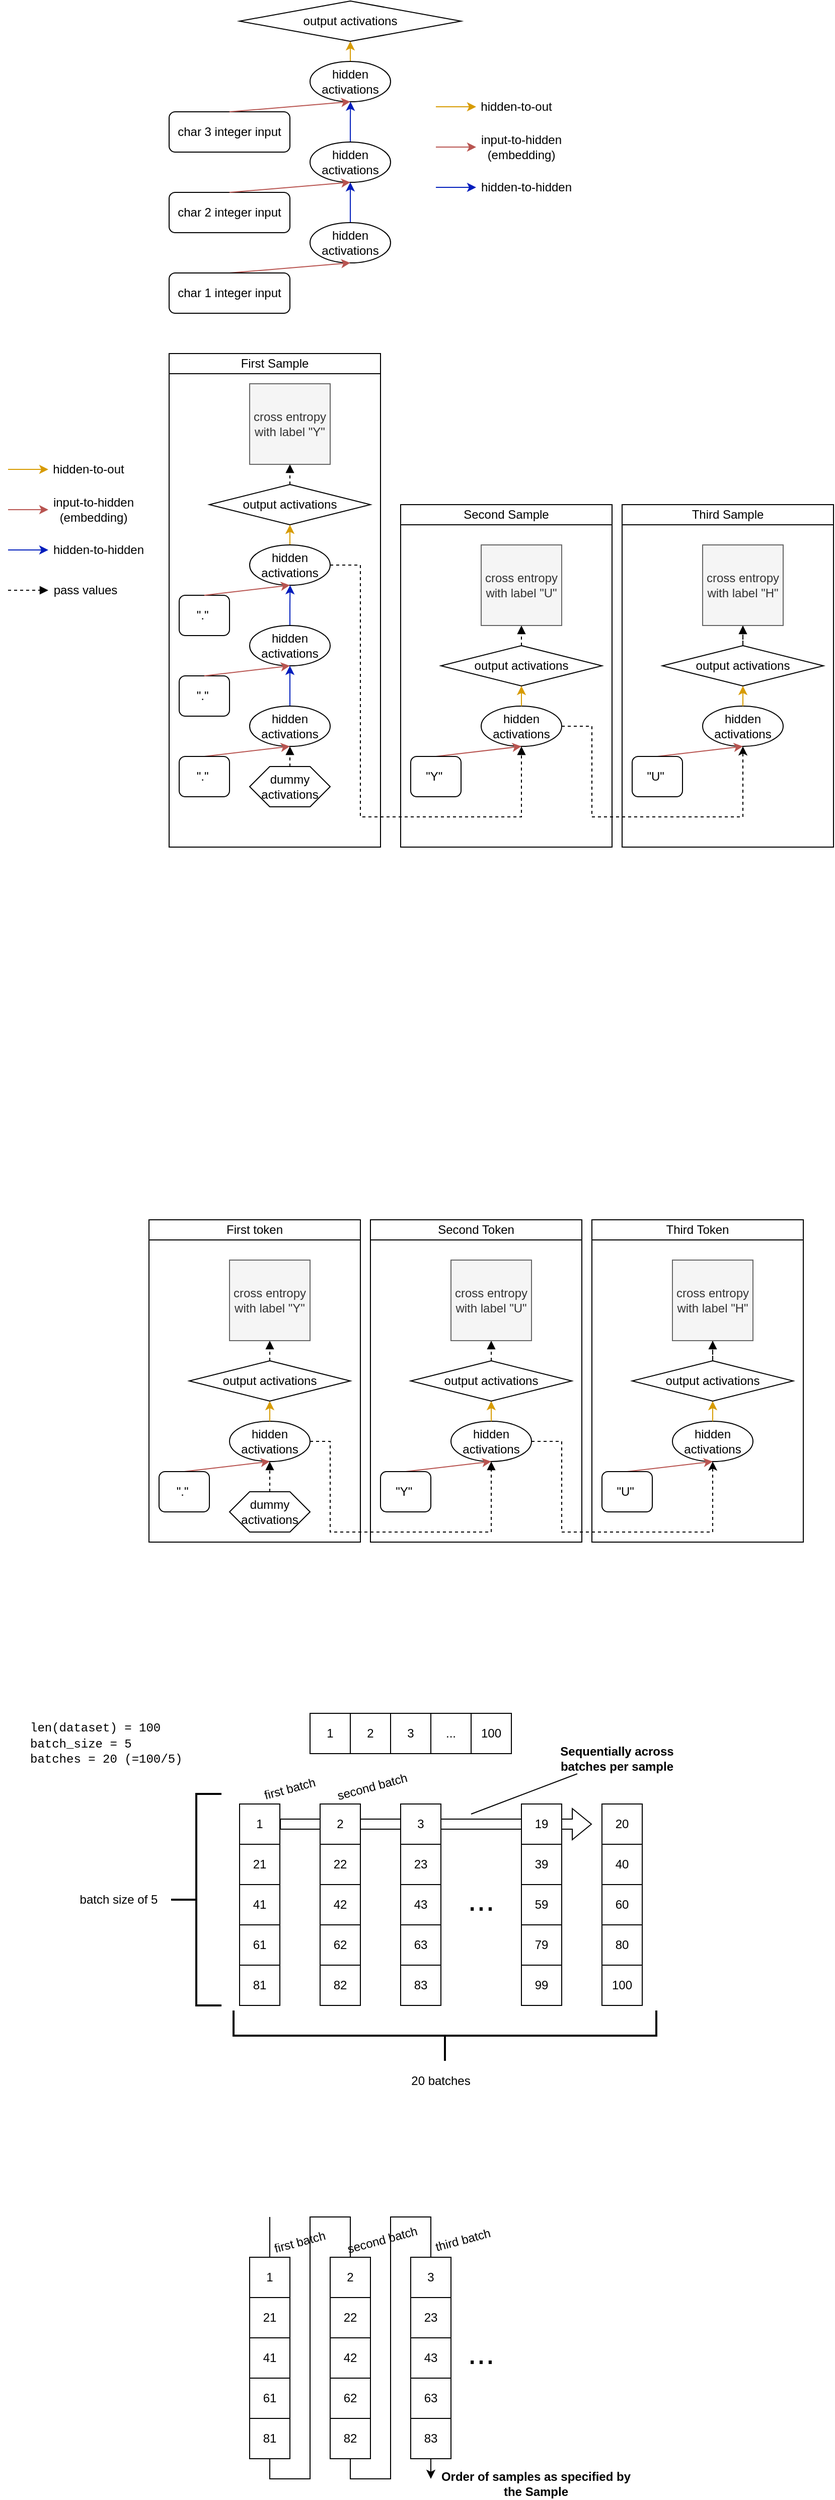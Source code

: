 <mxfile version="21.7.4" type="device">
  <diagram name="Page-1" id="3hGJmoj-orTdDMjbY5x5">
    <mxGraphModel dx="1886" dy="640" grid="1" gridSize="10" guides="1" tooltips="1" connect="1" arrows="1" fold="1" page="1" pageScale="1" pageWidth="827" pageHeight="1169" math="0" shadow="0">
      <root>
        <mxCell id="0" />
        <mxCell id="1" parent="0" />
        <mxCell id="2jY6_2lJNfAR5JcigIlx-311" value="" style="endArrow=classic;html=1;rounded=0;" edge="1" parent="1">
          <mxGeometry width="50" height="50" relative="1" as="geometry">
            <mxPoint x="260" y="2340" as="sourcePoint" />
            <mxPoint x="420" y="2600" as="targetPoint" />
            <Array as="points">
              <mxPoint x="260" y="2600" />
              <mxPoint x="300" y="2600" />
              <mxPoint x="300" y="2340" />
              <mxPoint x="340" y="2340" />
              <mxPoint x="340" y="2600" />
              <mxPoint x="380" y="2600" />
              <mxPoint x="380" y="2340" />
              <mxPoint x="420" y="2340" />
            </Array>
          </mxGeometry>
        </mxCell>
        <mxCell id="2jY6_2lJNfAR5JcigIlx-250" value="" style="shape=flexArrow;endArrow=classic;html=1;rounded=0;" edge="1" parent="1" source="2jY6_2lJNfAR5JcigIlx-205">
          <mxGeometry width="50" height="50" relative="1" as="geometry">
            <mxPoint x="390" y="2060" as="sourcePoint" />
            <mxPoint x="580" y="1950" as="targetPoint" />
          </mxGeometry>
        </mxCell>
        <mxCell id="2jY6_2lJNfAR5JcigIlx-109" value="" style="rounded=0;whiteSpace=wrap;html=1;fillColor=none;" vertex="1" parent="1">
          <mxGeometry x="160" y="490" width="210" height="490" as="geometry" />
        </mxCell>
        <mxCell id="2jY6_2lJNfAR5JcigIlx-124" value="" style="rounded=0;whiteSpace=wrap;html=1;fillColor=none;" vertex="1" parent="1">
          <mxGeometry x="580" y="1350" width="210" height="320" as="geometry" />
        </mxCell>
        <mxCell id="2jY6_2lJNfAR5JcigIlx-168" value="" style="rounded=0;whiteSpace=wrap;html=1;fillColor=none;" vertex="1" parent="1">
          <mxGeometry x="360" y="1350" width="210" height="320" as="geometry" />
        </mxCell>
        <mxCell id="2jY6_2lJNfAR5JcigIlx-178" value="" style="rounded=0;whiteSpace=wrap;html=1;fillColor=none;" vertex="1" parent="1">
          <mxGeometry x="140" y="1350" width="210" height="320" as="geometry" />
        </mxCell>
        <mxCell id="2jY6_2lJNfAR5JcigIlx-113" value="" style="rounded=0;whiteSpace=wrap;html=1;fillColor=none;" vertex="1" parent="1">
          <mxGeometry x="610" y="640" width="210" height="340" as="geometry" />
        </mxCell>
        <mxCell id="2jY6_2lJNfAR5JcigIlx-17" style="edgeStyle=orthogonalEdgeStyle;rounded=0;orthogonalLoop=1;jettySize=auto;html=1;exitX=0.5;exitY=0;exitDx=0;exitDy=0;entryX=0.5;entryY=1;entryDx=0;entryDy=0;fillColor=#0050ef;strokeColor=#001DBC;" edge="1" parent="1" source="2jY6_2lJNfAR5JcigIlx-2" target="2jY6_2lJNfAR5JcigIlx-11">
          <mxGeometry relative="1" as="geometry" />
        </mxCell>
        <mxCell id="2jY6_2lJNfAR5JcigIlx-2" value="hidden&lt;br style=&quot;border-color: var(--border-color);&quot;&gt;activations" style="ellipse;whiteSpace=wrap;html=1;" vertex="1" parent="1">
          <mxGeometry x="300" y="360" width="80" height="40" as="geometry" />
        </mxCell>
        <mxCell id="2jY6_2lJNfAR5JcigIlx-10" style="rounded=0;orthogonalLoop=1;jettySize=auto;html=1;exitX=0.5;exitY=0;exitDx=0;exitDy=0;entryX=0.5;entryY=1;entryDx=0;entryDy=0;fillColor=#f8cecc;strokeColor=#b85450;" edge="1" parent="1" source="2jY6_2lJNfAR5JcigIlx-7" target="2jY6_2lJNfAR5JcigIlx-2">
          <mxGeometry relative="1" as="geometry" />
        </mxCell>
        <mxCell id="2jY6_2lJNfAR5JcigIlx-7" value="char 1 integer input" style="rounded=1;whiteSpace=wrap;html=1;" vertex="1" parent="1">
          <mxGeometry x="160" y="410" width="120" height="40" as="geometry" />
        </mxCell>
        <mxCell id="2jY6_2lJNfAR5JcigIlx-8" value="char 2 integer input" style="rounded=1;whiteSpace=wrap;html=1;" vertex="1" parent="1">
          <mxGeometry x="160" y="330" width="120" height="40" as="geometry" />
        </mxCell>
        <mxCell id="2jY6_2lJNfAR5JcigIlx-9" value="char 3 integer input" style="rounded=1;whiteSpace=wrap;html=1;" vertex="1" parent="1">
          <mxGeometry x="160" y="250" width="120" height="40" as="geometry" />
        </mxCell>
        <mxCell id="2jY6_2lJNfAR5JcigIlx-18" style="edgeStyle=orthogonalEdgeStyle;rounded=0;orthogonalLoop=1;jettySize=auto;html=1;exitX=0.5;exitY=0;exitDx=0;exitDy=0;fillColor=#0050ef;strokeColor=#001DBC;" edge="1" parent="1" source="2jY6_2lJNfAR5JcigIlx-11">
          <mxGeometry relative="1" as="geometry">
            <mxPoint x="340.207" y="240" as="targetPoint" />
          </mxGeometry>
        </mxCell>
        <mxCell id="2jY6_2lJNfAR5JcigIlx-11" value="hidden&lt;br style=&quot;border-color: var(--border-color);&quot;&gt;activations" style="ellipse;whiteSpace=wrap;html=1;" vertex="1" parent="1">
          <mxGeometry x="300" y="280" width="80" height="40" as="geometry" />
        </mxCell>
        <mxCell id="2jY6_2lJNfAR5JcigIlx-19" style="edgeStyle=orthogonalEdgeStyle;rounded=0;orthogonalLoop=1;jettySize=auto;html=1;exitX=0.5;exitY=0;exitDx=0;exitDy=0;entryX=0.5;entryY=1;entryDx=0;entryDy=0;fillColor=#ffe6cc;strokeColor=#d79b00;" edge="1" parent="1" source="2jY6_2lJNfAR5JcigIlx-13" target="2jY6_2lJNfAR5JcigIlx-15">
          <mxGeometry relative="1" as="geometry" />
        </mxCell>
        <mxCell id="2jY6_2lJNfAR5JcigIlx-13" value="hidden&lt;br&gt;activations" style="ellipse;whiteSpace=wrap;html=1;" vertex="1" parent="1">
          <mxGeometry x="300" y="200" width="80" height="40" as="geometry" />
        </mxCell>
        <mxCell id="2jY6_2lJNfAR5JcigIlx-15" value="output activations" style="rhombus;whiteSpace=wrap;html=1;" vertex="1" parent="1">
          <mxGeometry x="230" y="140" width="220" height="40" as="geometry" />
        </mxCell>
        <mxCell id="2jY6_2lJNfAR5JcigIlx-20" value="" style="endArrow=classic;html=1;rounded=0;fillColor=#ffe6cc;strokeColor=#d79b00;" edge="1" parent="1">
          <mxGeometry width="50" height="50" relative="1" as="geometry">
            <mxPoint y="605" as="sourcePoint" />
            <mxPoint x="40" y="605" as="targetPoint" />
          </mxGeometry>
        </mxCell>
        <mxCell id="2jY6_2lJNfAR5JcigIlx-21" value="hidden-to-out" style="text;html=1;strokeColor=none;fillColor=none;align=center;verticalAlign=middle;whiteSpace=wrap;rounded=0;" vertex="1" parent="1">
          <mxGeometry x="40" y="590" width="80" height="30" as="geometry" />
        </mxCell>
        <mxCell id="2jY6_2lJNfAR5JcigIlx-22" value="input-to-hidden (embedding)" style="text;html=1;strokeColor=none;fillColor=none;align=center;verticalAlign=middle;whiteSpace=wrap;rounded=0;" vertex="1" parent="1">
          <mxGeometry x="40" y="630" width="90" height="30" as="geometry" />
        </mxCell>
        <mxCell id="2jY6_2lJNfAR5JcigIlx-23" value="" style="endArrow=classic;html=1;rounded=0;fillColor=#f8cecc;strokeColor=#b85450;" edge="1" parent="1">
          <mxGeometry width="50" height="50" relative="1" as="geometry">
            <mxPoint y="645" as="sourcePoint" />
            <mxPoint x="40" y="645" as="targetPoint" />
          </mxGeometry>
        </mxCell>
        <mxCell id="2jY6_2lJNfAR5JcigIlx-24" value="hidden-to-hidden" style="text;html=1;strokeColor=none;fillColor=none;align=center;verticalAlign=middle;whiteSpace=wrap;rounded=0;" vertex="1" parent="1">
          <mxGeometry x="40" y="670" width="100" height="30" as="geometry" />
        </mxCell>
        <mxCell id="2jY6_2lJNfAR5JcigIlx-25" value="" style="endArrow=classic;html=1;rounded=0;fillColor=#0050ef;strokeColor=#001DBC;" edge="1" parent="1">
          <mxGeometry width="50" height="50" relative="1" as="geometry">
            <mxPoint y="685" as="sourcePoint" />
            <mxPoint x="40" y="685" as="targetPoint" />
          </mxGeometry>
        </mxCell>
        <mxCell id="2jY6_2lJNfAR5JcigIlx-12" style="rounded=0;orthogonalLoop=1;jettySize=auto;html=1;exitX=0.5;exitY=0;exitDx=0;exitDy=0;entryX=0.5;entryY=1;entryDx=0;entryDy=0;fillColor=#f8cecc;strokeColor=#b85450;" edge="1" parent="1" source="2jY6_2lJNfAR5JcigIlx-8" target="2jY6_2lJNfAR5JcigIlx-11">
          <mxGeometry relative="1" as="geometry" />
        </mxCell>
        <mxCell id="2jY6_2lJNfAR5JcigIlx-14" style="rounded=0;orthogonalLoop=1;jettySize=auto;html=1;exitX=0.5;exitY=0;exitDx=0;exitDy=0;entryX=0.5;entryY=1;entryDx=0;entryDy=0;fillColor=#f8cecc;strokeColor=#b85450;" edge="1" parent="1" source="2jY6_2lJNfAR5JcigIlx-9" target="2jY6_2lJNfAR5JcigIlx-13">
          <mxGeometry relative="1" as="geometry" />
        </mxCell>
        <mxCell id="2jY6_2lJNfAR5JcigIlx-44" style="edgeStyle=orthogonalEdgeStyle;rounded=0;orthogonalLoop=1;jettySize=auto;html=1;exitX=0.5;exitY=0;exitDx=0;exitDy=0;entryX=0.5;entryY=1;entryDx=0;entryDy=0;fillColor=#0050ef;strokeColor=#001DBC;" edge="1" parent="1" source="2jY6_2lJNfAR5JcigIlx-45" target="2jY6_2lJNfAR5JcigIlx-51">
          <mxGeometry relative="1" as="geometry" />
        </mxCell>
        <mxCell id="2jY6_2lJNfAR5JcigIlx-45" value="hidden&lt;br style=&quot;border-color: var(--border-color);&quot;&gt;activations" style="ellipse;whiteSpace=wrap;html=1;" vertex="1" parent="1">
          <mxGeometry x="240" y="840" width="80" height="40" as="geometry" />
        </mxCell>
        <mxCell id="2jY6_2lJNfAR5JcigIlx-46" style="rounded=0;orthogonalLoop=1;jettySize=auto;html=1;exitX=0.5;exitY=0;exitDx=0;exitDy=0;entryX=0.5;entryY=1;entryDx=0;entryDy=0;fillColor=#f8cecc;strokeColor=#b85450;" edge="1" parent="1" source="2jY6_2lJNfAR5JcigIlx-47" target="2jY6_2lJNfAR5JcigIlx-45">
          <mxGeometry relative="1" as="geometry" />
        </mxCell>
        <mxCell id="2jY6_2lJNfAR5JcigIlx-47" value="&quot;.&quot;&amp;nbsp;" style="rounded=1;whiteSpace=wrap;html=1;" vertex="1" parent="1">
          <mxGeometry x="170" y="890" width="50" height="40" as="geometry" />
        </mxCell>
        <mxCell id="2jY6_2lJNfAR5JcigIlx-48" value="&quot;.&quot;&amp;nbsp;" style="rounded=1;whiteSpace=wrap;html=1;" vertex="1" parent="1">
          <mxGeometry x="170" y="810" width="50" height="40" as="geometry" />
        </mxCell>
        <mxCell id="2jY6_2lJNfAR5JcigIlx-49" value="&quot;.&quot;&amp;nbsp;" style="rounded=1;whiteSpace=wrap;html=1;" vertex="1" parent="1">
          <mxGeometry x="170" y="730" width="50" height="40" as="geometry" />
        </mxCell>
        <mxCell id="2jY6_2lJNfAR5JcigIlx-50" style="edgeStyle=orthogonalEdgeStyle;rounded=0;orthogonalLoop=1;jettySize=auto;html=1;exitX=0.5;exitY=0;exitDx=0;exitDy=0;fillColor=#0050ef;strokeColor=#001DBC;" edge="1" parent="1" source="2jY6_2lJNfAR5JcigIlx-51">
          <mxGeometry relative="1" as="geometry">
            <mxPoint x="280.207" y="720" as="targetPoint" />
          </mxGeometry>
        </mxCell>
        <mxCell id="2jY6_2lJNfAR5JcigIlx-51" value="hidden&lt;br style=&quot;border-color: var(--border-color);&quot;&gt;activations" style="ellipse;whiteSpace=wrap;html=1;" vertex="1" parent="1">
          <mxGeometry x="240" y="760" width="80" height="40" as="geometry" />
        </mxCell>
        <mxCell id="2jY6_2lJNfAR5JcigIlx-52" style="edgeStyle=orthogonalEdgeStyle;rounded=0;orthogonalLoop=1;jettySize=auto;html=1;exitX=0.5;exitY=0;exitDx=0;exitDy=0;entryX=0.5;entryY=1;entryDx=0;entryDy=0;fillColor=#ffe6cc;strokeColor=#d79b00;" edge="1" parent="1" source="2jY6_2lJNfAR5JcigIlx-53" target="2jY6_2lJNfAR5JcigIlx-54">
          <mxGeometry relative="1" as="geometry" />
        </mxCell>
        <mxCell id="2jY6_2lJNfAR5JcigIlx-53" value="hidden&lt;br&gt;activations" style="ellipse;whiteSpace=wrap;html=1;" vertex="1" parent="1">
          <mxGeometry x="240" y="680" width="80" height="40" as="geometry" />
        </mxCell>
        <mxCell id="2jY6_2lJNfAR5JcigIlx-103" style="edgeStyle=orthogonalEdgeStyle;rounded=0;orthogonalLoop=1;jettySize=auto;html=1;exitX=0.5;exitY=0;exitDx=0;exitDy=0;entryX=0.5;entryY=1;entryDx=0;entryDy=0;dashed=1;endArrow=block;endFill=1;" edge="1" parent="1" source="2jY6_2lJNfAR5JcigIlx-54" target="2jY6_2lJNfAR5JcigIlx-102">
          <mxGeometry relative="1" as="geometry" />
        </mxCell>
        <mxCell id="2jY6_2lJNfAR5JcigIlx-54" value="output activations" style="rhombus;whiteSpace=wrap;html=1;" vertex="1" parent="1">
          <mxGeometry x="200" y="620" width="160" height="40" as="geometry" />
        </mxCell>
        <mxCell id="2jY6_2lJNfAR5JcigIlx-55" style="rounded=0;orthogonalLoop=1;jettySize=auto;html=1;exitX=0.5;exitY=0;exitDx=0;exitDy=0;entryX=0.5;entryY=1;entryDx=0;entryDy=0;fillColor=#f8cecc;strokeColor=#b85450;" edge="1" parent="1" source="2jY6_2lJNfAR5JcigIlx-48" target="2jY6_2lJNfAR5JcigIlx-51">
          <mxGeometry relative="1" as="geometry" />
        </mxCell>
        <mxCell id="2jY6_2lJNfAR5JcigIlx-56" style="rounded=0;orthogonalLoop=1;jettySize=auto;html=1;exitX=0.5;exitY=0;exitDx=0;exitDy=0;entryX=0.5;entryY=1;entryDx=0;entryDy=0;fillColor=#f8cecc;strokeColor=#b85450;" edge="1" parent="1" source="2jY6_2lJNfAR5JcigIlx-49" target="2jY6_2lJNfAR5JcigIlx-53">
          <mxGeometry relative="1" as="geometry" />
        </mxCell>
        <mxCell id="2jY6_2lJNfAR5JcigIlx-57" style="edgeStyle=orthogonalEdgeStyle;rounded=0;orthogonalLoop=1;jettySize=auto;html=1;exitX=0.5;exitY=0;exitDx=0;exitDy=0;dashed=1;endArrow=block;endFill=1;" edge="1" parent="1" source="2jY6_2lJNfAR5JcigIlx-58">
          <mxGeometry relative="1" as="geometry">
            <mxPoint x="280" y="880" as="targetPoint" />
          </mxGeometry>
        </mxCell>
        <mxCell id="2jY6_2lJNfAR5JcigIlx-58" value="dummy activations" style="shape=hexagon;perimeter=hexagonPerimeter2;whiteSpace=wrap;html=1;fixedSize=1;" vertex="1" parent="1">
          <mxGeometry x="240" y="900" width="80" height="40" as="geometry" />
        </mxCell>
        <mxCell id="2jY6_2lJNfAR5JcigIlx-59" value="" style="endArrow=block;html=1;rounded=0;dashed=1;endFill=1;" edge="1" parent="1">
          <mxGeometry width="50" height="50" relative="1" as="geometry">
            <mxPoint y="725" as="sourcePoint" />
            <mxPoint x="40" y="725" as="targetPoint" />
          </mxGeometry>
        </mxCell>
        <mxCell id="2jY6_2lJNfAR5JcigIlx-61" value="pass values" style="text;html=1;strokeColor=none;fillColor=none;align=center;verticalAlign=middle;whiteSpace=wrap;rounded=0;" vertex="1" parent="1">
          <mxGeometry x="42" y="710" width="70" height="30" as="geometry" />
        </mxCell>
        <mxCell id="2jY6_2lJNfAR5JcigIlx-98" style="edgeStyle=orthogonalEdgeStyle;rounded=0;orthogonalLoop=1;jettySize=auto;html=1;exitX=1;exitY=0.5;exitDx=0;exitDy=0;entryX=0.5;entryY=1;entryDx=0;entryDy=0;dashed=1;" edge="1" parent="1" source="2jY6_2lJNfAR5JcigIlx-79" target="2jY6_2lJNfAR5JcigIlx-93">
          <mxGeometry relative="1" as="geometry">
            <Array as="points">
              <mxPoint x="580" y="860" />
              <mxPoint x="580" y="950" />
              <mxPoint x="730" y="950" />
            </Array>
          </mxGeometry>
        </mxCell>
        <mxCell id="2jY6_2lJNfAR5JcigIlx-79" value="hidden&lt;br style=&quot;border-color: var(--border-color);&quot;&gt;activations" style="ellipse;whiteSpace=wrap;html=1;" vertex="1" parent="1">
          <mxGeometry x="470" y="840" width="80" height="40" as="geometry" />
        </mxCell>
        <mxCell id="2jY6_2lJNfAR5JcigIlx-80" style="rounded=0;orthogonalLoop=1;jettySize=auto;html=1;exitX=0.5;exitY=0;exitDx=0;exitDy=0;entryX=0.5;entryY=1;entryDx=0;entryDy=0;fillColor=#f8cecc;strokeColor=#b85450;" edge="1" source="2jY6_2lJNfAR5JcigIlx-81" target="2jY6_2lJNfAR5JcigIlx-79" parent="1">
          <mxGeometry relative="1" as="geometry" />
        </mxCell>
        <mxCell id="2jY6_2lJNfAR5JcigIlx-81" value="&quot;Y&quot;&amp;nbsp;" style="rounded=1;whiteSpace=wrap;html=1;" vertex="1" parent="1">
          <mxGeometry x="400" y="890" width="50" height="40" as="geometry" />
        </mxCell>
        <mxCell id="2jY6_2lJNfAR5JcigIlx-86" style="edgeStyle=orthogonalEdgeStyle;rounded=0;orthogonalLoop=1;jettySize=auto;html=1;exitX=0.5;exitY=0;exitDx=0;exitDy=0;entryX=0.5;entryY=1;entryDx=0;entryDy=0;fillColor=#ffe6cc;strokeColor=#d79b00;" edge="1" target="2jY6_2lJNfAR5JcigIlx-88" parent="1">
          <mxGeometry relative="1" as="geometry">
            <mxPoint x="510" y="840" as="sourcePoint" />
          </mxGeometry>
        </mxCell>
        <mxCell id="2jY6_2lJNfAR5JcigIlx-107" style="edgeStyle=orthogonalEdgeStyle;rounded=0;orthogonalLoop=1;jettySize=auto;html=1;exitX=0.5;exitY=0;exitDx=0;exitDy=0;entryX=0.5;entryY=1;entryDx=0;entryDy=0;dashed=1;endArrow=block;endFill=1;" edge="1" parent="1" source="2jY6_2lJNfAR5JcigIlx-88" target="2jY6_2lJNfAR5JcigIlx-105">
          <mxGeometry relative="1" as="geometry" />
        </mxCell>
        <mxCell id="2jY6_2lJNfAR5JcigIlx-88" value="output activations" style="rhombus;whiteSpace=wrap;html=1;" vertex="1" parent="1">
          <mxGeometry x="430" y="780" width="160" height="40" as="geometry" />
        </mxCell>
        <mxCell id="2jY6_2lJNfAR5JcigIlx-91" style="edgeStyle=orthogonalEdgeStyle;rounded=0;orthogonalLoop=1;jettySize=auto;html=1;exitX=1;exitY=0.5;exitDx=0;exitDy=0;dashed=1;endArrow=block;endFill=1;" edge="1" parent="1">
          <mxGeometry relative="1" as="geometry">
            <mxPoint x="510" y="880" as="targetPoint" />
            <mxPoint x="320" y="700" as="sourcePoint" />
            <Array as="points">
              <mxPoint x="350" y="700" />
              <mxPoint x="350" y="950" />
              <mxPoint x="510" y="950" />
            </Array>
          </mxGeometry>
        </mxCell>
        <mxCell id="2jY6_2lJNfAR5JcigIlx-93" value="hidden&lt;br style=&quot;border-color: var(--border-color);&quot;&gt;activations" style="ellipse;whiteSpace=wrap;html=1;" vertex="1" parent="1">
          <mxGeometry x="690" y="840" width="80" height="40" as="geometry" />
        </mxCell>
        <mxCell id="2jY6_2lJNfAR5JcigIlx-94" style="rounded=0;orthogonalLoop=1;jettySize=auto;html=1;exitX=0.5;exitY=0;exitDx=0;exitDy=0;entryX=0.5;entryY=1;entryDx=0;entryDy=0;fillColor=#f8cecc;strokeColor=#b85450;" edge="1" source="2jY6_2lJNfAR5JcigIlx-95" target="2jY6_2lJNfAR5JcigIlx-93" parent="1">
          <mxGeometry relative="1" as="geometry" />
        </mxCell>
        <mxCell id="2jY6_2lJNfAR5JcigIlx-95" value="&quot;U&quot;&amp;nbsp;" style="rounded=1;whiteSpace=wrap;html=1;" vertex="1" parent="1">
          <mxGeometry x="620" y="890" width="50" height="40" as="geometry" />
        </mxCell>
        <mxCell id="2jY6_2lJNfAR5JcigIlx-96" style="edgeStyle=orthogonalEdgeStyle;rounded=0;orthogonalLoop=1;jettySize=auto;html=1;exitX=0.5;exitY=0;exitDx=0;exitDy=0;entryX=0.5;entryY=1;entryDx=0;entryDy=0;fillColor=#ffe6cc;strokeColor=#d79b00;" edge="1" target="2jY6_2lJNfAR5JcigIlx-97" parent="1">
          <mxGeometry relative="1" as="geometry">
            <mxPoint x="730" y="840" as="sourcePoint" />
          </mxGeometry>
        </mxCell>
        <mxCell id="2jY6_2lJNfAR5JcigIlx-108" style="edgeStyle=orthogonalEdgeStyle;rounded=0;orthogonalLoop=1;jettySize=auto;html=1;entryX=0.5;entryY=1;entryDx=0;entryDy=0;dashed=1;endArrow=block;endFill=1;" edge="1" parent="1" source="2jY6_2lJNfAR5JcigIlx-97" target="2jY6_2lJNfAR5JcigIlx-106">
          <mxGeometry relative="1" as="geometry" />
        </mxCell>
        <mxCell id="2jY6_2lJNfAR5JcigIlx-97" value="output activations" style="rhombus;whiteSpace=wrap;html=1;" vertex="1" parent="1">
          <mxGeometry x="650" y="780" width="160" height="40" as="geometry" />
        </mxCell>
        <mxCell id="2jY6_2lJNfAR5JcigIlx-102" value="cross entropy with label &quot;Y&quot;" style="whiteSpace=wrap;html=1;aspect=fixed;fillColor=#f5f5f5;fontColor=#333333;strokeColor=#666666;" vertex="1" parent="1">
          <mxGeometry x="240" y="520" width="80" height="80" as="geometry" />
        </mxCell>
        <mxCell id="2jY6_2lJNfAR5JcigIlx-105" value="cross entropy with label &quot;U&quot;" style="whiteSpace=wrap;html=1;aspect=fixed;fillColor=#f5f5f5;fontColor=#333333;strokeColor=#666666;" vertex="1" parent="1">
          <mxGeometry x="470" y="680" width="80" height="80" as="geometry" />
        </mxCell>
        <mxCell id="2jY6_2lJNfAR5JcigIlx-106" value="cross entropy with label &quot;H&quot;" style="whiteSpace=wrap;html=1;aspect=fixed;fillColor=#f5f5f5;fontColor=#333333;strokeColor=#666666;" vertex="1" parent="1">
          <mxGeometry x="690" y="680" width="80" height="80" as="geometry" />
        </mxCell>
        <mxCell id="2jY6_2lJNfAR5JcigIlx-110" value="First Sample" style="text;html=1;align=center;verticalAlign=middle;whiteSpace=wrap;rounded=0;strokeColor=default;" vertex="1" parent="1">
          <mxGeometry x="160" y="490" width="210" height="20" as="geometry" />
        </mxCell>
        <mxCell id="2jY6_2lJNfAR5JcigIlx-111" value="" style="rounded=0;whiteSpace=wrap;html=1;fillColor=none;" vertex="1" parent="1">
          <mxGeometry x="390" y="640" width="210" height="340" as="geometry" />
        </mxCell>
        <mxCell id="2jY6_2lJNfAR5JcigIlx-112" value="Second Sample" style="text;html=1;align=center;verticalAlign=middle;whiteSpace=wrap;rounded=0;strokeColor=default;" vertex="1" parent="1">
          <mxGeometry x="390" y="640" width="210" height="20" as="geometry" />
        </mxCell>
        <mxCell id="2jY6_2lJNfAR5JcigIlx-114" value="Third Sample" style="text;html=1;align=center;verticalAlign=middle;whiteSpace=wrap;rounded=0;strokeColor=default;" vertex="1" parent="1">
          <mxGeometry x="610" y="640" width="210" height="20" as="geometry" />
        </mxCell>
        <mxCell id="2jY6_2lJNfAR5JcigIlx-149" style="edgeStyle=orthogonalEdgeStyle;rounded=0;orthogonalLoop=1;jettySize=auto;html=1;exitX=1;exitY=0.5;exitDx=0;exitDy=0;entryX=0.5;entryY=1;entryDx=0;entryDy=0;dashed=1;" edge="1" parent="1" source="2jY6_2lJNfAR5JcigIlx-150" target="2jY6_2lJNfAR5JcigIlx-157">
          <mxGeometry relative="1" as="geometry">
            <Array as="points">
              <mxPoint x="550" y="1570" />
              <mxPoint x="550" y="1660" />
              <mxPoint x="700" y="1660" />
            </Array>
          </mxGeometry>
        </mxCell>
        <mxCell id="2jY6_2lJNfAR5JcigIlx-150" value="hidden&lt;br style=&quot;border-color: var(--border-color);&quot;&gt;activations" style="ellipse;whiteSpace=wrap;html=1;" vertex="1" parent="1">
          <mxGeometry x="440" y="1550" width="80" height="40" as="geometry" />
        </mxCell>
        <mxCell id="2jY6_2lJNfAR5JcigIlx-151" style="rounded=0;orthogonalLoop=1;jettySize=auto;html=1;exitX=0.5;exitY=0;exitDx=0;exitDy=0;entryX=0.5;entryY=1;entryDx=0;entryDy=0;fillColor=#f8cecc;strokeColor=#b85450;" edge="1" parent="1" source="2jY6_2lJNfAR5JcigIlx-152" target="2jY6_2lJNfAR5JcigIlx-150">
          <mxGeometry relative="1" as="geometry" />
        </mxCell>
        <mxCell id="2jY6_2lJNfAR5JcigIlx-152" value="&quot;Y&quot;&amp;nbsp;" style="rounded=1;whiteSpace=wrap;html=1;" vertex="1" parent="1">
          <mxGeometry x="370" y="1600" width="50" height="40" as="geometry" />
        </mxCell>
        <mxCell id="2jY6_2lJNfAR5JcigIlx-153" style="edgeStyle=orthogonalEdgeStyle;rounded=0;orthogonalLoop=1;jettySize=auto;html=1;exitX=0.5;exitY=0;exitDx=0;exitDy=0;entryX=0.5;entryY=1;entryDx=0;entryDy=0;fillColor=#ffe6cc;strokeColor=#d79b00;" edge="1" parent="1" target="2jY6_2lJNfAR5JcigIlx-155">
          <mxGeometry relative="1" as="geometry">
            <mxPoint x="480" y="1550" as="sourcePoint" />
          </mxGeometry>
        </mxCell>
        <mxCell id="2jY6_2lJNfAR5JcigIlx-154" style="edgeStyle=orthogonalEdgeStyle;rounded=0;orthogonalLoop=1;jettySize=auto;html=1;exitX=0.5;exitY=0;exitDx=0;exitDy=0;entryX=0.5;entryY=1;entryDx=0;entryDy=0;dashed=1;endArrow=block;endFill=1;" edge="1" parent="1" source="2jY6_2lJNfAR5JcigIlx-155" target="2jY6_2lJNfAR5JcigIlx-164">
          <mxGeometry relative="1" as="geometry" />
        </mxCell>
        <mxCell id="2jY6_2lJNfAR5JcigIlx-155" value="output activations" style="rhombus;whiteSpace=wrap;html=1;" vertex="1" parent="1">
          <mxGeometry x="400" y="1490" width="160" height="40" as="geometry" />
        </mxCell>
        <mxCell id="2jY6_2lJNfAR5JcigIlx-157" value="hidden&lt;br style=&quot;border-color: var(--border-color);&quot;&gt;activations" style="ellipse;whiteSpace=wrap;html=1;" vertex="1" parent="1">
          <mxGeometry x="660" y="1550" width="80" height="40" as="geometry" />
        </mxCell>
        <mxCell id="2jY6_2lJNfAR5JcigIlx-158" style="rounded=0;orthogonalLoop=1;jettySize=auto;html=1;exitX=0.5;exitY=0;exitDx=0;exitDy=0;entryX=0.5;entryY=1;entryDx=0;entryDy=0;fillColor=#f8cecc;strokeColor=#b85450;" edge="1" parent="1" source="2jY6_2lJNfAR5JcigIlx-159" target="2jY6_2lJNfAR5JcigIlx-157">
          <mxGeometry relative="1" as="geometry" />
        </mxCell>
        <mxCell id="2jY6_2lJNfAR5JcigIlx-159" value="&quot;U&quot;&amp;nbsp;" style="rounded=1;whiteSpace=wrap;html=1;" vertex="1" parent="1">
          <mxGeometry x="590" y="1600" width="50" height="40" as="geometry" />
        </mxCell>
        <mxCell id="2jY6_2lJNfAR5JcigIlx-160" style="edgeStyle=orthogonalEdgeStyle;rounded=0;orthogonalLoop=1;jettySize=auto;html=1;exitX=0.5;exitY=0;exitDx=0;exitDy=0;entryX=0.5;entryY=1;entryDx=0;entryDy=0;fillColor=#ffe6cc;strokeColor=#d79b00;" edge="1" parent="1" target="2jY6_2lJNfAR5JcigIlx-162">
          <mxGeometry relative="1" as="geometry">
            <mxPoint x="700" y="1550" as="sourcePoint" />
          </mxGeometry>
        </mxCell>
        <mxCell id="2jY6_2lJNfAR5JcigIlx-161" style="edgeStyle=orthogonalEdgeStyle;rounded=0;orthogonalLoop=1;jettySize=auto;html=1;entryX=0.5;entryY=1;entryDx=0;entryDy=0;dashed=1;endArrow=block;endFill=1;" edge="1" parent="1" source="2jY6_2lJNfAR5JcigIlx-162" target="2jY6_2lJNfAR5JcigIlx-165">
          <mxGeometry relative="1" as="geometry" />
        </mxCell>
        <mxCell id="2jY6_2lJNfAR5JcigIlx-162" value="output activations" style="rhombus;whiteSpace=wrap;html=1;" vertex="1" parent="1">
          <mxGeometry x="620" y="1490" width="160" height="40" as="geometry" />
        </mxCell>
        <mxCell id="2jY6_2lJNfAR5JcigIlx-164" value="cross entropy with label &quot;U&quot;" style="whiteSpace=wrap;html=1;aspect=fixed;fillColor=#f5f5f5;fontColor=#333333;strokeColor=#666666;" vertex="1" parent="1">
          <mxGeometry x="440" y="1390" width="80" height="80" as="geometry" />
        </mxCell>
        <mxCell id="2jY6_2lJNfAR5JcigIlx-165" value="cross entropy with label &quot;H&quot;" style="whiteSpace=wrap;html=1;aspect=fixed;fillColor=#f5f5f5;fontColor=#333333;strokeColor=#666666;" vertex="1" parent="1">
          <mxGeometry x="660" y="1390" width="80" height="80" as="geometry" />
        </mxCell>
        <mxCell id="2jY6_2lJNfAR5JcigIlx-169" value="Second Token" style="text;html=1;align=center;verticalAlign=middle;whiteSpace=wrap;rounded=0;strokeColor=default;" vertex="1" parent="1">
          <mxGeometry x="360" y="1350" width="210" height="20" as="geometry" />
        </mxCell>
        <mxCell id="2jY6_2lJNfAR5JcigIlx-170" value="Third Token" style="text;html=1;align=center;verticalAlign=middle;whiteSpace=wrap;rounded=0;strokeColor=default;" vertex="1" parent="1">
          <mxGeometry x="580" y="1350" width="210" height="20" as="geometry" />
        </mxCell>
        <mxCell id="2jY6_2lJNfAR5JcigIlx-184" style="edgeStyle=orthogonalEdgeStyle;rounded=0;orthogonalLoop=1;jettySize=auto;html=1;exitX=1;exitY=0.5;exitDx=0;exitDy=0;entryX=0.5;entryY=1;entryDx=0;entryDy=0;dashed=1;endArrow=block;endFill=1;" edge="1" parent="1" source="2jY6_2lJNfAR5JcigIlx-171" target="2jY6_2lJNfAR5JcigIlx-150">
          <mxGeometry relative="1" as="geometry">
            <Array as="points">
              <mxPoint x="320" y="1570" />
              <mxPoint x="320" y="1660" />
              <mxPoint x="480" y="1660" />
            </Array>
          </mxGeometry>
        </mxCell>
        <mxCell id="2jY6_2lJNfAR5JcigIlx-171" value="hidden&lt;br style=&quot;border-color: var(--border-color);&quot;&gt;activations" style="ellipse;whiteSpace=wrap;html=1;" vertex="1" parent="1">
          <mxGeometry x="220" y="1550" width="80" height="40" as="geometry" />
        </mxCell>
        <mxCell id="2jY6_2lJNfAR5JcigIlx-172" style="rounded=0;orthogonalLoop=1;jettySize=auto;html=1;exitX=0.5;exitY=0;exitDx=0;exitDy=0;entryX=0.5;entryY=1;entryDx=0;entryDy=0;fillColor=#f8cecc;strokeColor=#b85450;" edge="1" source="2jY6_2lJNfAR5JcigIlx-173" target="2jY6_2lJNfAR5JcigIlx-171" parent="1">
          <mxGeometry relative="1" as="geometry" />
        </mxCell>
        <mxCell id="2jY6_2lJNfAR5JcigIlx-173" value="&quot;.&quot;&amp;nbsp;" style="rounded=1;whiteSpace=wrap;html=1;" vertex="1" parent="1">
          <mxGeometry x="150" y="1600" width="50" height="40" as="geometry" />
        </mxCell>
        <mxCell id="2jY6_2lJNfAR5JcigIlx-174" style="edgeStyle=orthogonalEdgeStyle;rounded=0;orthogonalLoop=1;jettySize=auto;html=1;exitX=0.5;exitY=0;exitDx=0;exitDy=0;entryX=0.5;entryY=1;entryDx=0;entryDy=0;fillColor=#ffe6cc;strokeColor=#d79b00;" edge="1" target="2jY6_2lJNfAR5JcigIlx-176" parent="1">
          <mxGeometry relative="1" as="geometry">
            <mxPoint x="260" y="1550" as="sourcePoint" />
          </mxGeometry>
        </mxCell>
        <mxCell id="2jY6_2lJNfAR5JcigIlx-175" style="edgeStyle=orthogonalEdgeStyle;rounded=0;orthogonalLoop=1;jettySize=auto;html=1;exitX=0.5;exitY=0;exitDx=0;exitDy=0;entryX=0.5;entryY=1;entryDx=0;entryDy=0;dashed=1;endArrow=block;endFill=1;" edge="1" source="2jY6_2lJNfAR5JcigIlx-176" target="2jY6_2lJNfAR5JcigIlx-177" parent="1">
          <mxGeometry relative="1" as="geometry" />
        </mxCell>
        <mxCell id="2jY6_2lJNfAR5JcigIlx-176" value="output activations" style="rhombus;whiteSpace=wrap;html=1;" vertex="1" parent="1">
          <mxGeometry x="180" y="1490" width="160" height="40" as="geometry" />
        </mxCell>
        <mxCell id="2jY6_2lJNfAR5JcigIlx-177" value="cross entropy with label &quot;Y&quot;" style="whiteSpace=wrap;html=1;aspect=fixed;fillColor=#f5f5f5;fontColor=#333333;strokeColor=#666666;" vertex="1" parent="1">
          <mxGeometry x="220" y="1390" width="80" height="80" as="geometry" />
        </mxCell>
        <mxCell id="2jY6_2lJNfAR5JcigIlx-179" value="First token" style="text;html=1;align=center;verticalAlign=middle;whiteSpace=wrap;rounded=0;strokeColor=default;" vertex="1" parent="1">
          <mxGeometry x="140" y="1350" width="210" height="20" as="geometry" />
        </mxCell>
        <mxCell id="2jY6_2lJNfAR5JcigIlx-183" style="edgeStyle=orthogonalEdgeStyle;rounded=0;orthogonalLoop=1;jettySize=auto;html=1;entryX=0.571;entryY=0.75;entryDx=0;entryDy=0;entryPerimeter=0;endArrow=block;endFill=1;dashed=1;" edge="1" parent="1" source="2jY6_2lJNfAR5JcigIlx-180" target="2jY6_2lJNfAR5JcigIlx-178">
          <mxGeometry relative="1" as="geometry" />
        </mxCell>
        <mxCell id="2jY6_2lJNfAR5JcigIlx-180" value="dummy activations" style="shape=hexagon;perimeter=hexagonPerimeter2;whiteSpace=wrap;html=1;fixedSize=1;" vertex="1" parent="1">
          <mxGeometry x="220" y="1620" width="80" height="40" as="geometry" />
        </mxCell>
        <mxCell id="2jY6_2lJNfAR5JcigIlx-185" value="1" style="rounded=0;whiteSpace=wrap;html=1;" vertex="1" parent="1">
          <mxGeometry x="300" y="1840" width="40" height="40" as="geometry" />
        </mxCell>
        <mxCell id="2jY6_2lJNfAR5JcigIlx-186" value="2" style="rounded=0;whiteSpace=wrap;html=1;" vertex="1" parent="1">
          <mxGeometry x="340" y="1840" width="40" height="40" as="geometry" />
        </mxCell>
        <mxCell id="2jY6_2lJNfAR5JcigIlx-187" value="3" style="rounded=0;whiteSpace=wrap;html=1;" vertex="1" parent="1">
          <mxGeometry x="380" y="1840" width="40" height="40" as="geometry" />
        </mxCell>
        <mxCell id="2jY6_2lJNfAR5JcigIlx-188" value="..." style="rounded=0;whiteSpace=wrap;html=1;" vertex="1" parent="1">
          <mxGeometry x="420" y="1840" width="40" height="40" as="geometry" />
        </mxCell>
        <mxCell id="2jY6_2lJNfAR5JcigIlx-189" value="100" style="rounded=0;whiteSpace=wrap;html=1;" vertex="1" parent="1">
          <mxGeometry x="460" y="1840" width="40" height="40" as="geometry" />
        </mxCell>
        <mxCell id="2jY6_2lJNfAR5JcigIlx-205" value="1" style="rounded=0;whiteSpace=wrap;html=1;" vertex="1" parent="1">
          <mxGeometry x="230" y="1930" width="40" height="40" as="geometry" />
        </mxCell>
        <mxCell id="2jY6_2lJNfAR5JcigIlx-206" value="21" style="rounded=0;whiteSpace=wrap;html=1;" vertex="1" parent="1">
          <mxGeometry x="230" y="1970" width="40" height="40" as="geometry" />
        </mxCell>
        <mxCell id="2jY6_2lJNfAR5JcigIlx-207" value="41" style="rounded=0;whiteSpace=wrap;html=1;" vertex="1" parent="1">
          <mxGeometry x="230" y="2010" width="40" height="40" as="geometry" />
        </mxCell>
        <mxCell id="2jY6_2lJNfAR5JcigIlx-208" value="61" style="rounded=0;whiteSpace=wrap;html=1;" vertex="1" parent="1">
          <mxGeometry x="230" y="2050" width="40" height="40" as="geometry" />
        </mxCell>
        <mxCell id="2jY6_2lJNfAR5JcigIlx-209" value="81" style="rounded=0;whiteSpace=wrap;html=1;" vertex="1" parent="1">
          <mxGeometry x="230" y="2090" width="40" height="40" as="geometry" />
        </mxCell>
        <mxCell id="2jY6_2lJNfAR5JcigIlx-215" value="21" style="rounded=0;whiteSpace=wrap;html=1;" vertex="1" parent="1">
          <mxGeometry x="230" y="1970" width="40" height="40" as="geometry" />
        </mxCell>
        <mxCell id="2jY6_2lJNfAR5JcigIlx-220" value="2" style="rounded=0;whiteSpace=wrap;html=1;" vertex="1" parent="1">
          <mxGeometry x="310" y="1930" width="40" height="40" as="geometry" />
        </mxCell>
        <mxCell id="2jY6_2lJNfAR5JcigIlx-221" value="21" style="rounded=0;whiteSpace=wrap;html=1;" vertex="1" parent="1">
          <mxGeometry x="310" y="1970" width="40" height="40" as="geometry" />
        </mxCell>
        <mxCell id="2jY6_2lJNfAR5JcigIlx-222" value="42" style="rounded=0;whiteSpace=wrap;html=1;" vertex="1" parent="1">
          <mxGeometry x="310" y="2010" width="40" height="40" as="geometry" />
        </mxCell>
        <mxCell id="2jY6_2lJNfAR5JcigIlx-223" value="62" style="rounded=0;whiteSpace=wrap;html=1;" vertex="1" parent="1">
          <mxGeometry x="310" y="2050" width="40" height="40" as="geometry" />
        </mxCell>
        <mxCell id="2jY6_2lJNfAR5JcigIlx-224" value="82" style="rounded=0;whiteSpace=wrap;html=1;" vertex="1" parent="1">
          <mxGeometry x="310" y="2090" width="40" height="40" as="geometry" />
        </mxCell>
        <mxCell id="2jY6_2lJNfAR5JcigIlx-225" value="22" style="rounded=0;whiteSpace=wrap;html=1;" vertex="1" parent="1">
          <mxGeometry x="310" y="1970" width="40" height="40" as="geometry" />
        </mxCell>
        <mxCell id="2jY6_2lJNfAR5JcigIlx-226" value="3" style="rounded=0;whiteSpace=wrap;html=1;" vertex="1" parent="1">
          <mxGeometry x="390" y="1930" width="40" height="40" as="geometry" />
        </mxCell>
        <mxCell id="2jY6_2lJNfAR5JcigIlx-227" value="21" style="rounded=0;whiteSpace=wrap;html=1;" vertex="1" parent="1">
          <mxGeometry x="390" y="1970" width="40" height="40" as="geometry" />
        </mxCell>
        <mxCell id="2jY6_2lJNfAR5JcigIlx-228" value="43" style="rounded=0;whiteSpace=wrap;html=1;" vertex="1" parent="1">
          <mxGeometry x="390" y="2010" width="40" height="40" as="geometry" />
        </mxCell>
        <mxCell id="2jY6_2lJNfAR5JcigIlx-229" value="63" style="rounded=0;whiteSpace=wrap;html=1;" vertex="1" parent="1">
          <mxGeometry x="390" y="2050" width="40" height="40" as="geometry" />
        </mxCell>
        <mxCell id="2jY6_2lJNfAR5JcigIlx-230" value="83" style="rounded=0;whiteSpace=wrap;html=1;" vertex="1" parent="1">
          <mxGeometry x="390" y="2090" width="40" height="40" as="geometry" />
        </mxCell>
        <mxCell id="2jY6_2lJNfAR5JcigIlx-231" value="23" style="rounded=0;whiteSpace=wrap;html=1;" vertex="1" parent="1">
          <mxGeometry x="390" y="1970" width="40" height="40" as="geometry" />
        </mxCell>
        <mxCell id="2jY6_2lJNfAR5JcigIlx-232" value="19" style="rounded=0;whiteSpace=wrap;html=1;" vertex="1" parent="1">
          <mxGeometry x="510" y="1930" width="40" height="40" as="geometry" />
        </mxCell>
        <mxCell id="2jY6_2lJNfAR5JcigIlx-233" value="21" style="rounded=0;whiteSpace=wrap;html=1;" vertex="1" parent="1">
          <mxGeometry x="510" y="1970" width="40" height="40" as="geometry" />
        </mxCell>
        <mxCell id="2jY6_2lJNfAR5JcigIlx-234" value="59" style="rounded=0;whiteSpace=wrap;html=1;" vertex="1" parent="1">
          <mxGeometry x="510" y="2010" width="40" height="40" as="geometry" />
        </mxCell>
        <mxCell id="2jY6_2lJNfAR5JcigIlx-235" value="79" style="rounded=0;whiteSpace=wrap;html=1;" vertex="1" parent="1">
          <mxGeometry x="510" y="2050" width="40" height="40" as="geometry" />
        </mxCell>
        <mxCell id="2jY6_2lJNfAR5JcigIlx-236" value="99" style="rounded=0;whiteSpace=wrap;html=1;" vertex="1" parent="1">
          <mxGeometry x="510" y="2090" width="40" height="40" as="geometry" />
        </mxCell>
        <mxCell id="2jY6_2lJNfAR5JcigIlx-237" value="39" style="rounded=0;whiteSpace=wrap;html=1;" vertex="1" parent="1">
          <mxGeometry x="510" y="1970" width="40" height="40" as="geometry" />
        </mxCell>
        <mxCell id="2jY6_2lJNfAR5JcigIlx-238" value="20" style="rounded=0;whiteSpace=wrap;html=1;" vertex="1" parent="1">
          <mxGeometry x="590" y="1930" width="40" height="40" as="geometry" />
        </mxCell>
        <mxCell id="2jY6_2lJNfAR5JcigIlx-239" value="21" style="rounded=0;whiteSpace=wrap;html=1;" vertex="1" parent="1">
          <mxGeometry x="590" y="1970" width="40" height="40" as="geometry" />
        </mxCell>
        <mxCell id="2jY6_2lJNfAR5JcigIlx-240" value="60" style="rounded=0;whiteSpace=wrap;html=1;" vertex="1" parent="1">
          <mxGeometry x="590" y="2010" width="40" height="40" as="geometry" />
        </mxCell>
        <mxCell id="2jY6_2lJNfAR5JcigIlx-241" value="80" style="rounded=0;whiteSpace=wrap;html=1;" vertex="1" parent="1">
          <mxGeometry x="590" y="2050" width="40" height="40" as="geometry" />
        </mxCell>
        <mxCell id="2jY6_2lJNfAR5JcigIlx-242" value="100" style="rounded=0;whiteSpace=wrap;html=1;" vertex="1" parent="1">
          <mxGeometry x="590" y="2090" width="40" height="40" as="geometry" />
        </mxCell>
        <mxCell id="2jY6_2lJNfAR5JcigIlx-243" value="40" style="rounded=0;whiteSpace=wrap;html=1;" vertex="1" parent="1">
          <mxGeometry x="590" y="1970" width="40" height="40" as="geometry" />
        </mxCell>
        <mxCell id="2jY6_2lJNfAR5JcigIlx-244" value="&lt;font face=&quot;Courier New&quot;&gt;len(dataset) = 100&lt;br&gt;batch_size = 5&lt;br&gt;batches = 20 (=100/5)&lt;br&gt;&lt;/font&gt;" style="text;html=1;strokeColor=none;fillColor=none;align=left;verticalAlign=middle;whiteSpace=wrap;rounded=0;" vertex="1" parent="1">
          <mxGeometry x="20" y="1840" width="180" height="60" as="geometry" />
        </mxCell>
        <mxCell id="2jY6_2lJNfAR5JcigIlx-245" value="" style="strokeWidth=2;html=1;shape=mxgraph.flowchart.annotation_2;align=left;labelPosition=right;pointerEvents=1;rotation=-90;" vertex="1" parent="1">
          <mxGeometry x="409" y="1950" width="50" height="420" as="geometry" />
        </mxCell>
        <mxCell id="2jY6_2lJNfAR5JcigIlx-246" value="20 batches" style="text;html=1;strokeColor=none;fillColor=none;align=center;verticalAlign=middle;whiteSpace=wrap;rounded=0;" vertex="1" parent="1">
          <mxGeometry x="380" y="2190" width="100" height="30" as="geometry" />
        </mxCell>
        <mxCell id="2jY6_2lJNfAR5JcigIlx-247" value="" style="strokeWidth=2;html=1;shape=mxgraph.flowchart.annotation_2;align=left;labelPosition=right;pointerEvents=1;rotation=0;" vertex="1" parent="1">
          <mxGeometry x="162" y="1920" width="50" height="210" as="geometry" />
        </mxCell>
        <mxCell id="2jY6_2lJNfAR5JcigIlx-248" value="batch size of 5" style="text;html=1;strokeColor=none;fillColor=none;align=center;verticalAlign=middle;whiteSpace=wrap;rounded=0;" vertex="1" parent="1">
          <mxGeometry x="60" y="2010" width="100" height="30" as="geometry" />
        </mxCell>
        <mxCell id="2jY6_2lJNfAR5JcigIlx-249" value="&lt;font style=&quot;font-size: 32px;&quot;&gt;...&lt;/font&gt;" style="text;html=1;strokeColor=none;fillColor=none;align=center;verticalAlign=middle;whiteSpace=wrap;rounded=0;" vertex="1" parent="1">
          <mxGeometry x="440" y="2010" width="60" height="30" as="geometry" />
        </mxCell>
        <mxCell id="2jY6_2lJNfAR5JcigIlx-252" style="rounded=0;orthogonalLoop=1;jettySize=auto;html=1;endArrow=none;endFill=0;" edge="1" parent="1" source="2jY6_2lJNfAR5JcigIlx-251">
          <mxGeometry relative="1" as="geometry">
            <mxPoint x="460" y="1940" as="targetPoint" />
          </mxGeometry>
        </mxCell>
        <mxCell id="2jY6_2lJNfAR5JcigIlx-251" value="&lt;b&gt;Sequentially across batches per sample&lt;/b&gt;" style="text;html=1;strokeColor=none;fillColor=none;align=center;verticalAlign=middle;whiteSpace=wrap;rounded=0;" vertex="1" parent="1">
          <mxGeometry x="540" y="1870" width="130" height="30" as="geometry" />
        </mxCell>
        <mxCell id="2jY6_2lJNfAR5JcigIlx-253" value="first batch" style="text;html=1;strokeColor=none;fillColor=none;align=center;verticalAlign=middle;whiteSpace=wrap;rounded=0;rotation=-15;" vertex="1" parent="1">
          <mxGeometry x="230" y="1900" width="100" height="30" as="geometry" />
        </mxCell>
        <mxCell id="2jY6_2lJNfAR5JcigIlx-255" value="second batch" style="text;html=1;strokeColor=none;fillColor=none;align=center;verticalAlign=middle;whiteSpace=wrap;rounded=0;rotation=-15;" vertex="1" parent="1">
          <mxGeometry x="312" y="1898" width="100" height="30" as="geometry" />
        </mxCell>
        <mxCell id="2jY6_2lJNfAR5JcigIlx-259" value="" style="endArrow=classic;html=1;rounded=0;fillColor=#ffe6cc;strokeColor=#d79b00;" edge="1" parent="1">
          <mxGeometry width="50" height="50" relative="1" as="geometry">
            <mxPoint x="425" y="245" as="sourcePoint" />
            <mxPoint x="465" y="245" as="targetPoint" />
          </mxGeometry>
        </mxCell>
        <mxCell id="2jY6_2lJNfAR5JcigIlx-260" value="hidden-to-out" style="text;html=1;strokeColor=none;fillColor=none;align=center;verticalAlign=middle;whiteSpace=wrap;rounded=0;" vertex="1" parent="1">
          <mxGeometry x="465" y="230" width="80" height="30" as="geometry" />
        </mxCell>
        <mxCell id="2jY6_2lJNfAR5JcigIlx-261" value="input-to-hidden (embedding)" style="text;html=1;strokeColor=none;fillColor=none;align=center;verticalAlign=middle;whiteSpace=wrap;rounded=0;" vertex="1" parent="1">
          <mxGeometry x="465" y="270" width="90" height="30" as="geometry" />
        </mxCell>
        <mxCell id="2jY6_2lJNfAR5JcigIlx-262" value="" style="endArrow=classic;html=1;rounded=0;fillColor=#f8cecc;strokeColor=#b85450;" edge="1" parent="1">
          <mxGeometry width="50" height="50" relative="1" as="geometry">
            <mxPoint x="425" y="285" as="sourcePoint" />
            <mxPoint x="465" y="285" as="targetPoint" />
          </mxGeometry>
        </mxCell>
        <mxCell id="2jY6_2lJNfAR5JcigIlx-263" value="" style="endArrow=classic;html=1;rounded=0;fillColor=#0050ef;strokeColor=#001DBC;" edge="1" parent="1">
          <mxGeometry width="50" height="50" relative="1" as="geometry">
            <mxPoint x="425" y="325" as="sourcePoint" />
            <mxPoint x="465" y="325" as="targetPoint" />
          </mxGeometry>
        </mxCell>
        <mxCell id="2jY6_2lJNfAR5JcigIlx-264" value="hidden-to-hidden" style="text;html=1;strokeColor=none;fillColor=none;align=center;verticalAlign=middle;whiteSpace=wrap;rounded=0;" vertex="1" parent="1">
          <mxGeometry x="465" y="310" width="100" height="30" as="geometry" />
        </mxCell>
        <mxCell id="2jY6_2lJNfAR5JcigIlx-271" value="1" style="rounded=0;whiteSpace=wrap;html=1;" vertex="1" parent="1">
          <mxGeometry x="240" y="2380" width="40" height="40" as="geometry" />
        </mxCell>
        <mxCell id="2jY6_2lJNfAR5JcigIlx-272" value="21" style="rounded=0;whiteSpace=wrap;html=1;" vertex="1" parent="1">
          <mxGeometry x="240" y="2420" width="40" height="40" as="geometry" />
        </mxCell>
        <mxCell id="2jY6_2lJNfAR5JcigIlx-273" value="41" style="rounded=0;whiteSpace=wrap;html=1;" vertex="1" parent="1">
          <mxGeometry x="240" y="2460" width="40" height="40" as="geometry" />
        </mxCell>
        <mxCell id="2jY6_2lJNfAR5JcigIlx-274" value="61" style="rounded=0;whiteSpace=wrap;html=1;" vertex="1" parent="1">
          <mxGeometry x="240" y="2500" width="40" height="40" as="geometry" />
        </mxCell>
        <mxCell id="2jY6_2lJNfAR5JcigIlx-275" value="81" style="rounded=0;whiteSpace=wrap;html=1;" vertex="1" parent="1">
          <mxGeometry x="240" y="2540" width="40" height="40" as="geometry" />
        </mxCell>
        <mxCell id="2jY6_2lJNfAR5JcigIlx-276" value="21" style="rounded=0;whiteSpace=wrap;html=1;" vertex="1" parent="1">
          <mxGeometry x="240" y="2420" width="40" height="40" as="geometry" />
        </mxCell>
        <mxCell id="2jY6_2lJNfAR5JcigIlx-277" value="2" style="rounded=0;whiteSpace=wrap;html=1;" vertex="1" parent="1">
          <mxGeometry x="320" y="2380" width="40" height="40" as="geometry" />
        </mxCell>
        <mxCell id="2jY6_2lJNfAR5JcigIlx-278" value="21" style="rounded=0;whiteSpace=wrap;html=1;" vertex="1" parent="1">
          <mxGeometry x="320" y="2420" width="40" height="40" as="geometry" />
        </mxCell>
        <mxCell id="2jY6_2lJNfAR5JcigIlx-279" value="42" style="rounded=0;whiteSpace=wrap;html=1;" vertex="1" parent="1">
          <mxGeometry x="320" y="2460" width="40" height="40" as="geometry" />
        </mxCell>
        <mxCell id="2jY6_2lJNfAR5JcigIlx-280" value="62" style="rounded=0;whiteSpace=wrap;html=1;" vertex="1" parent="1">
          <mxGeometry x="320" y="2500" width="40" height="40" as="geometry" />
        </mxCell>
        <mxCell id="2jY6_2lJNfAR5JcigIlx-281" value="82" style="rounded=0;whiteSpace=wrap;html=1;" vertex="1" parent="1">
          <mxGeometry x="320" y="2540" width="40" height="40" as="geometry" />
        </mxCell>
        <mxCell id="2jY6_2lJNfAR5JcigIlx-282" value="22" style="rounded=0;whiteSpace=wrap;html=1;" vertex="1" parent="1">
          <mxGeometry x="320" y="2420" width="40" height="40" as="geometry" />
        </mxCell>
        <mxCell id="2jY6_2lJNfAR5JcigIlx-283" value="3" style="rounded=0;whiteSpace=wrap;html=1;" vertex="1" parent="1">
          <mxGeometry x="400" y="2380" width="40" height="40" as="geometry" />
        </mxCell>
        <mxCell id="2jY6_2lJNfAR5JcigIlx-284" value="21" style="rounded=0;whiteSpace=wrap;html=1;" vertex="1" parent="1">
          <mxGeometry x="400" y="2420" width="40" height="40" as="geometry" />
        </mxCell>
        <mxCell id="2jY6_2lJNfAR5JcigIlx-285" value="43" style="rounded=0;whiteSpace=wrap;html=1;" vertex="1" parent="1">
          <mxGeometry x="400" y="2460" width="40" height="40" as="geometry" />
        </mxCell>
        <mxCell id="2jY6_2lJNfAR5JcigIlx-286" value="63" style="rounded=0;whiteSpace=wrap;html=1;" vertex="1" parent="1">
          <mxGeometry x="400" y="2500" width="40" height="40" as="geometry" />
        </mxCell>
        <mxCell id="2jY6_2lJNfAR5JcigIlx-287" value="83" style="rounded=0;whiteSpace=wrap;html=1;" vertex="1" parent="1">
          <mxGeometry x="400" y="2540" width="40" height="40" as="geometry" />
        </mxCell>
        <mxCell id="2jY6_2lJNfAR5JcigIlx-288" value="23" style="rounded=0;whiteSpace=wrap;html=1;" vertex="1" parent="1">
          <mxGeometry x="400" y="2420" width="40" height="40" as="geometry" />
        </mxCell>
        <mxCell id="2jY6_2lJNfAR5JcigIlx-309" value="first batch" style="text;html=1;strokeColor=none;fillColor=none;align=center;verticalAlign=middle;whiteSpace=wrap;rounded=0;rotation=-15;" vertex="1" parent="1">
          <mxGeometry x="240" y="2350" width="100" height="30" as="geometry" />
        </mxCell>
        <mxCell id="2jY6_2lJNfAR5JcigIlx-310" value="second batch" style="text;html=1;strokeColor=none;fillColor=none;align=center;verticalAlign=middle;whiteSpace=wrap;rounded=0;rotation=-15;" vertex="1" parent="1">
          <mxGeometry x="322" y="2348" width="100" height="30" as="geometry" />
        </mxCell>
        <mxCell id="2jY6_2lJNfAR5JcigIlx-312" value="third batch" style="text;html=1;strokeColor=none;fillColor=none;align=center;verticalAlign=middle;whiteSpace=wrap;rounded=0;rotation=-15;" vertex="1" parent="1">
          <mxGeometry x="402" y="2348" width="100" height="30" as="geometry" />
        </mxCell>
        <mxCell id="2jY6_2lJNfAR5JcigIlx-313" value="Order of samples as specified by the Sample" style="text;html=1;strokeColor=none;fillColor=none;align=center;verticalAlign=middle;whiteSpace=wrap;rounded=0;fontStyle=1" vertex="1" parent="1">
          <mxGeometry x="419" y="2590" width="211" height="30" as="geometry" />
        </mxCell>
        <mxCell id="2jY6_2lJNfAR5JcigIlx-314" value="&lt;font style=&quot;font-size: 32px;&quot;&gt;...&lt;/font&gt;" style="text;html=1;strokeColor=none;fillColor=none;align=center;verticalAlign=middle;whiteSpace=wrap;rounded=0;" vertex="1" parent="1">
          <mxGeometry x="440" y="2460" width="60" height="30" as="geometry" />
        </mxCell>
      </root>
    </mxGraphModel>
  </diagram>
</mxfile>
